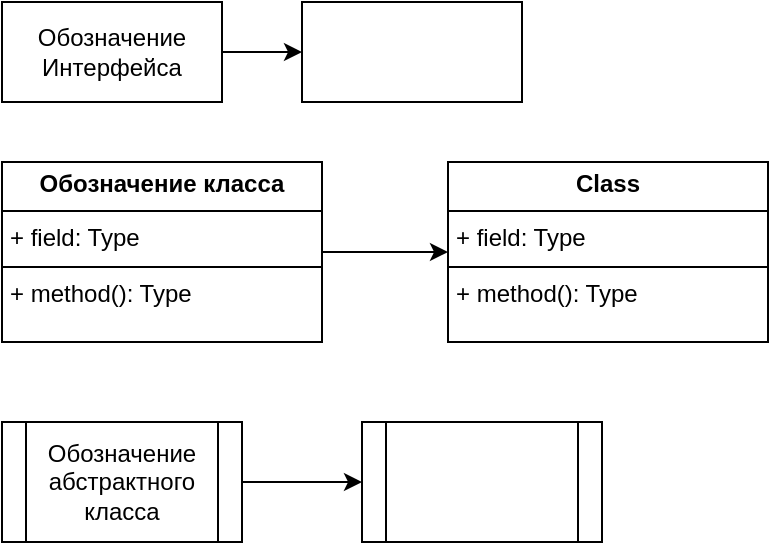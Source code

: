 <mxfile version="26.1.0">
  <diagram name="Страница — 1" id="gyLIq6WpV4kldovBGdl1">
    <mxGraphModel dx="1024" dy="628" grid="1" gridSize="10" guides="1" tooltips="1" connect="1" arrows="1" fold="1" page="1" pageScale="1" pageWidth="827" pageHeight="1169" math="0" shadow="0">
      <root>
        <mxCell id="0" />
        <mxCell id="1" parent="0" />
        <mxCell id="F7aRKosZZUAkz9N-hCLb-3" value="" style="html=1;whiteSpace=wrap;" vertex="1" parent="1">
          <mxGeometry x="180" y="980" width="110" height="50" as="geometry" />
        </mxCell>
        <mxCell id="F7aRKosZZUAkz9N-hCLb-5" value="" style="edgeStyle=orthogonalEdgeStyle;rounded=0;orthogonalLoop=1;jettySize=auto;html=1;" edge="1" parent="1" source="F7aRKosZZUAkz9N-hCLb-4" target="F7aRKosZZUAkz9N-hCLb-3">
          <mxGeometry relative="1" as="geometry" />
        </mxCell>
        <mxCell id="F7aRKosZZUAkz9N-hCLb-4" value="Обозначение Интерфейса" style="html=1;whiteSpace=wrap;" vertex="1" parent="1">
          <mxGeometry x="30" y="980" width="110" height="50" as="geometry" />
        </mxCell>
        <mxCell id="F7aRKosZZUAkz9N-hCLb-9" value="" style="edgeStyle=orthogonalEdgeStyle;rounded=0;orthogonalLoop=1;jettySize=auto;html=1;" edge="1" parent="1" source="F7aRKosZZUAkz9N-hCLb-7" target="F7aRKosZZUAkz9N-hCLb-8">
          <mxGeometry relative="1" as="geometry" />
        </mxCell>
        <mxCell id="F7aRKosZZUAkz9N-hCLb-7" value="&lt;p style=&quot;margin:0px;margin-top:4px;text-align:center;&quot;&gt;&lt;b&gt;Обозначение класса&lt;/b&gt;&lt;/p&gt;&lt;hr size=&quot;1&quot; style=&quot;border-style:solid;&quot;&gt;&lt;p style=&quot;margin:0px;margin-left:4px;&quot;&gt;+ field: Type&lt;/p&gt;&lt;hr size=&quot;1&quot; style=&quot;border-style:solid;&quot;&gt;&lt;p style=&quot;margin:0px;margin-left:4px;&quot;&gt;+ method(): Type&lt;/p&gt;" style="verticalAlign=top;align=left;overflow=fill;html=1;whiteSpace=wrap;" vertex="1" parent="1">
          <mxGeometry x="30" y="1060" width="160" height="90" as="geometry" />
        </mxCell>
        <mxCell id="F7aRKosZZUAkz9N-hCLb-8" value="&lt;p style=&quot;margin:0px;margin-top:4px;text-align:center;&quot;&gt;&lt;b&gt;Class&lt;/b&gt;&lt;/p&gt;&lt;hr size=&quot;1&quot; style=&quot;border-style:solid;&quot;/&gt;&lt;p style=&quot;margin:0px;margin-left:4px;&quot;&gt;+ field: Type&lt;/p&gt;&lt;hr size=&quot;1&quot; style=&quot;border-style:solid;&quot;/&gt;&lt;p style=&quot;margin:0px;margin-left:4px;&quot;&gt;+ method(): Type&lt;/p&gt;" style="verticalAlign=top;align=left;overflow=fill;html=1;whiteSpace=wrap;" vertex="1" parent="1">
          <mxGeometry x="253" y="1060" width="160" height="90" as="geometry" />
        </mxCell>
        <mxCell id="F7aRKosZZUAkz9N-hCLb-10" value="" style="shape=process;whiteSpace=wrap;html=1;backgroundOutline=1;" vertex="1" parent="1">
          <mxGeometry x="210" y="1190" width="120" height="60" as="geometry" />
        </mxCell>
        <mxCell id="F7aRKosZZUAkz9N-hCLb-12" value="" style="edgeStyle=orthogonalEdgeStyle;rounded=0;orthogonalLoop=1;jettySize=auto;html=1;" edge="1" parent="1" source="F7aRKosZZUAkz9N-hCLb-11" target="F7aRKosZZUAkz9N-hCLb-10">
          <mxGeometry relative="1" as="geometry" />
        </mxCell>
        <mxCell id="F7aRKosZZUAkz9N-hCLb-11" value="Обозначение абстрактного класса" style="shape=process;whiteSpace=wrap;html=1;backgroundOutline=1;" vertex="1" parent="1">
          <mxGeometry x="30" y="1190" width="120" height="60" as="geometry" />
        </mxCell>
      </root>
    </mxGraphModel>
  </diagram>
</mxfile>
